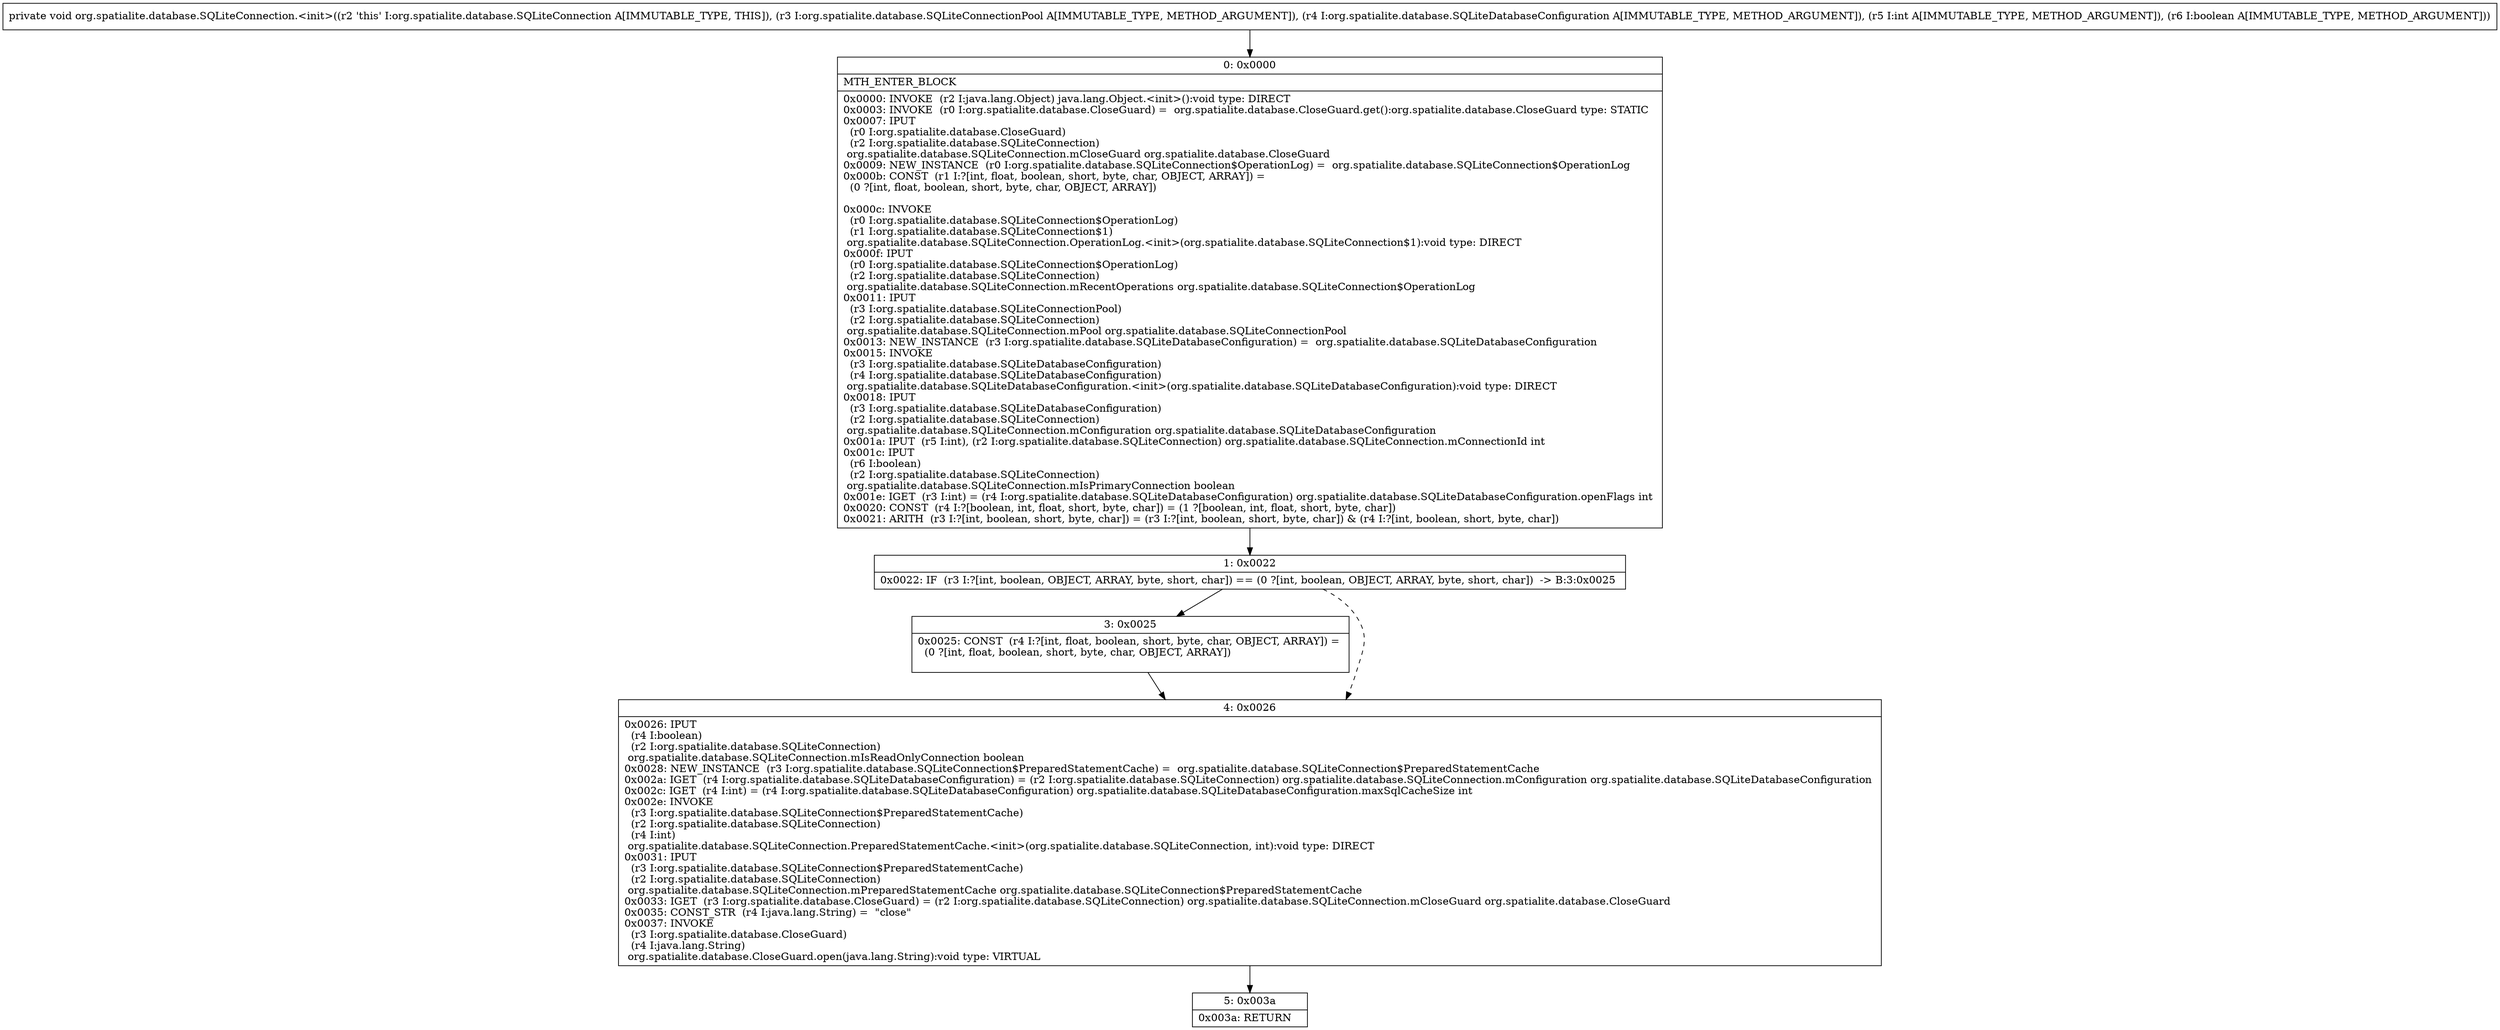 digraph "CFG fororg.spatialite.database.SQLiteConnection.\<init\>(Lorg\/spatialite\/database\/SQLiteConnectionPool;Lorg\/spatialite\/database\/SQLiteDatabaseConfiguration;IZ)V" {
Node_0 [shape=record,label="{0\:\ 0x0000|MTH_ENTER_BLOCK\l|0x0000: INVOKE  (r2 I:java.lang.Object) java.lang.Object.\<init\>():void type: DIRECT \l0x0003: INVOKE  (r0 I:org.spatialite.database.CloseGuard) =  org.spatialite.database.CloseGuard.get():org.spatialite.database.CloseGuard type: STATIC \l0x0007: IPUT  \l  (r0 I:org.spatialite.database.CloseGuard)\l  (r2 I:org.spatialite.database.SQLiteConnection)\l org.spatialite.database.SQLiteConnection.mCloseGuard org.spatialite.database.CloseGuard \l0x0009: NEW_INSTANCE  (r0 I:org.spatialite.database.SQLiteConnection$OperationLog) =  org.spatialite.database.SQLiteConnection$OperationLog \l0x000b: CONST  (r1 I:?[int, float, boolean, short, byte, char, OBJECT, ARRAY]) = \l  (0 ?[int, float, boolean, short, byte, char, OBJECT, ARRAY])\l \l0x000c: INVOKE  \l  (r0 I:org.spatialite.database.SQLiteConnection$OperationLog)\l  (r1 I:org.spatialite.database.SQLiteConnection$1)\l org.spatialite.database.SQLiteConnection.OperationLog.\<init\>(org.spatialite.database.SQLiteConnection$1):void type: DIRECT \l0x000f: IPUT  \l  (r0 I:org.spatialite.database.SQLiteConnection$OperationLog)\l  (r2 I:org.spatialite.database.SQLiteConnection)\l org.spatialite.database.SQLiteConnection.mRecentOperations org.spatialite.database.SQLiteConnection$OperationLog \l0x0011: IPUT  \l  (r3 I:org.spatialite.database.SQLiteConnectionPool)\l  (r2 I:org.spatialite.database.SQLiteConnection)\l org.spatialite.database.SQLiteConnection.mPool org.spatialite.database.SQLiteConnectionPool \l0x0013: NEW_INSTANCE  (r3 I:org.spatialite.database.SQLiteDatabaseConfiguration) =  org.spatialite.database.SQLiteDatabaseConfiguration \l0x0015: INVOKE  \l  (r3 I:org.spatialite.database.SQLiteDatabaseConfiguration)\l  (r4 I:org.spatialite.database.SQLiteDatabaseConfiguration)\l org.spatialite.database.SQLiteDatabaseConfiguration.\<init\>(org.spatialite.database.SQLiteDatabaseConfiguration):void type: DIRECT \l0x0018: IPUT  \l  (r3 I:org.spatialite.database.SQLiteDatabaseConfiguration)\l  (r2 I:org.spatialite.database.SQLiteConnection)\l org.spatialite.database.SQLiteConnection.mConfiguration org.spatialite.database.SQLiteDatabaseConfiguration \l0x001a: IPUT  (r5 I:int), (r2 I:org.spatialite.database.SQLiteConnection) org.spatialite.database.SQLiteConnection.mConnectionId int \l0x001c: IPUT  \l  (r6 I:boolean)\l  (r2 I:org.spatialite.database.SQLiteConnection)\l org.spatialite.database.SQLiteConnection.mIsPrimaryConnection boolean \l0x001e: IGET  (r3 I:int) = (r4 I:org.spatialite.database.SQLiteDatabaseConfiguration) org.spatialite.database.SQLiteDatabaseConfiguration.openFlags int \l0x0020: CONST  (r4 I:?[boolean, int, float, short, byte, char]) = (1 ?[boolean, int, float, short, byte, char]) \l0x0021: ARITH  (r3 I:?[int, boolean, short, byte, char]) = (r3 I:?[int, boolean, short, byte, char]) & (r4 I:?[int, boolean, short, byte, char]) \l}"];
Node_1 [shape=record,label="{1\:\ 0x0022|0x0022: IF  (r3 I:?[int, boolean, OBJECT, ARRAY, byte, short, char]) == (0 ?[int, boolean, OBJECT, ARRAY, byte, short, char])  \-\> B:3:0x0025 \l}"];
Node_3 [shape=record,label="{3\:\ 0x0025|0x0025: CONST  (r4 I:?[int, float, boolean, short, byte, char, OBJECT, ARRAY]) = \l  (0 ?[int, float, boolean, short, byte, char, OBJECT, ARRAY])\l \l}"];
Node_4 [shape=record,label="{4\:\ 0x0026|0x0026: IPUT  \l  (r4 I:boolean)\l  (r2 I:org.spatialite.database.SQLiteConnection)\l org.spatialite.database.SQLiteConnection.mIsReadOnlyConnection boolean \l0x0028: NEW_INSTANCE  (r3 I:org.spatialite.database.SQLiteConnection$PreparedStatementCache) =  org.spatialite.database.SQLiteConnection$PreparedStatementCache \l0x002a: IGET  (r4 I:org.spatialite.database.SQLiteDatabaseConfiguration) = (r2 I:org.spatialite.database.SQLiteConnection) org.spatialite.database.SQLiteConnection.mConfiguration org.spatialite.database.SQLiteDatabaseConfiguration \l0x002c: IGET  (r4 I:int) = (r4 I:org.spatialite.database.SQLiteDatabaseConfiguration) org.spatialite.database.SQLiteDatabaseConfiguration.maxSqlCacheSize int \l0x002e: INVOKE  \l  (r3 I:org.spatialite.database.SQLiteConnection$PreparedStatementCache)\l  (r2 I:org.spatialite.database.SQLiteConnection)\l  (r4 I:int)\l org.spatialite.database.SQLiteConnection.PreparedStatementCache.\<init\>(org.spatialite.database.SQLiteConnection, int):void type: DIRECT \l0x0031: IPUT  \l  (r3 I:org.spatialite.database.SQLiteConnection$PreparedStatementCache)\l  (r2 I:org.spatialite.database.SQLiteConnection)\l org.spatialite.database.SQLiteConnection.mPreparedStatementCache org.spatialite.database.SQLiteConnection$PreparedStatementCache \l0x0033: IGET  (r3 I:org.spatialite.database.CloseGuard) = (r2 I:org.spatialite.database.SQLiteConnection) org.spatialite.database.SQLiteConnection.mCloseGuard org.spatialite.database.CloseGuard \l0x0035: CONST_STR  (r4 I:java.lang.String) =  \"close\" \l0x0037: INVOKE  \l  (r3 I:org.spatialite.database.CloseGuard)\l  (r4 I:java.lang.String)\l org.spatialite.database.CloseGuard.open(java.lang.String):void type: VIRTUAL \l}"];
Node_5 [shape=record,label="{5\:\ 0x003a|0x003a: RETURN   \l}"];
MethodNode[shape=record,label="{private void org.spatialite.database.SQLiteConnection.\<init\>((r2 'this' I:org.spatialite.database.SQLiteConnection A[IMMUTABLE_TYPE, THIS]), (r3 I:org.spatialite.database.SQLiteConnectionPool A[IMMUTABLE_TYPE, METHOD_ARGUMENT]), (r4 I:org.spatialite.database.SQLiteDatabaseConfiguration A[IMMUTABLE_TYPE, METHOD_ARGUMENT]), (r5 I:int A[IMMUTABLE_TYPE, METHOD_ARGUMENT]), (r6 I:boolean A[IMMUTABLE_TYPE, METHOD_ARGUMENT])) }"];
MethodNode -> Node_0;
Node_0 -> Node_1;
Node_1 -> Node_3;
Node_1 -> Node_4[style=dashed];
Node_3 -> Node_4;
Node_4 -> Node_5;
}


